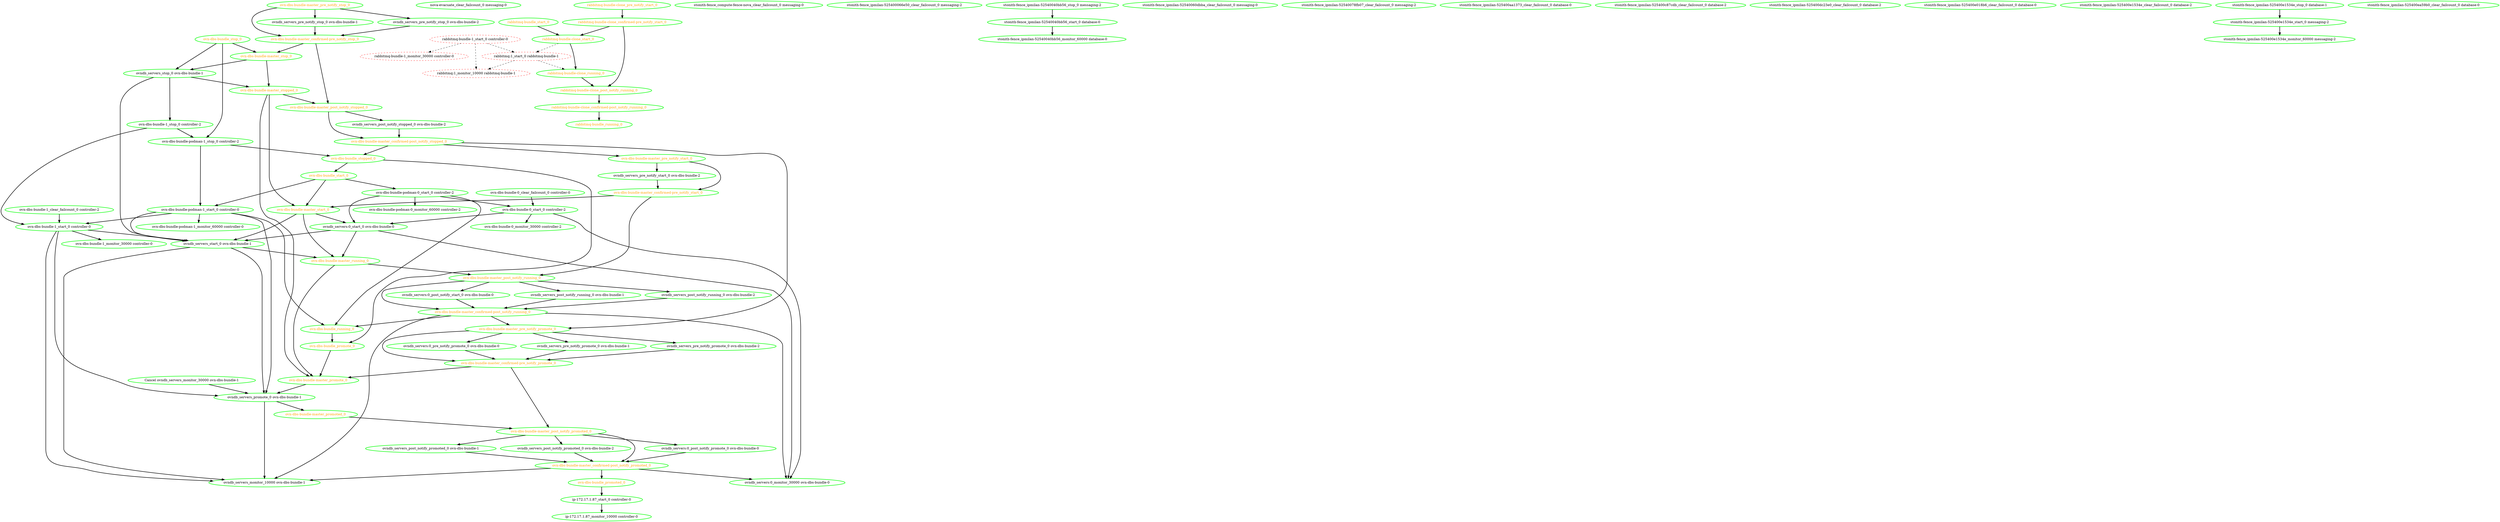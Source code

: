  digraph "g" {
"Cancel ovndb_servers_monitor_30000 ovn-dbs-bundle-1" -> "ovndb_servers_promote_0 ovn-dbs-bundle-1" [ style = bold]
"Cancel ovndb_servers_monitor_30000 ovn-dbs-bundle-1" [ style=bold color="green" fontcolor="black"]
"ip-172.17.1.87_monitor_10000 controller-0" [ style=bold color="green" fontcolor="black"]
"ip-172.17.1.87_start_0 controller-0" -> "ip-172.17.1.87_monitor_10000 controller-0" [ style = bold]
"ip-172.17.1.87_start_0 controller-0" [ style=bold color="green" fontcolor="black"]
"nova-evacuate_clear_failcount_0 messaging-0" [ style=bold color="green" fontcolor="black"]
"ovn-dbs-bundle-0_clear_failcount_0 controller-0" -> "ovn-dbs-bundle-0_start_0 controller-2" [ style = bold]
"ovn-dbs-bundle-0_clear_failcount_0 controller-0" [ style=bold color="green" fontcolor="black"]
"ovn-dbs-bundle-0_monitor_30000 controller-2" [ style=bold color="green" fontcolor="black"]
"ovn-dbs-bundle-0_start_0 controller-2" -> "ovn-dbs-bundle-0_monitor_30000 controller-2" [ style = bold]
"ovn-dbs-bundle-0_start_0 controller-2" -> "ovndb_servers:0_monitor_30000 ovn-dbs-bundle-0" [ style = bold]
"ovn-dbs-bundle-0_start_0 controller-2" -> "ovndb_servers:0_start_0 ovn-dbs-bundle-0" [ style = bold]
"ovn-dbs-bundle-0_start_0 controller-2" [ style=bold color="green" fontcolor="black"]
"ovn-dbs-bundle-1_clear_failcount_0 controller-2" -> "ovn-dbs-bundle-1_start_0 controller-0" [ style = bold]
"ovn-dbs-bundle-1_clear_failcount_0 controller-2" [ style=bold color="green" fontcolor="black"]
"ovn-dbs-bundle-1_monitor_30000 controller-0" [ style=bold color="green" fontcolor="black"]
"ovn-dbs-bundle-1_start_0 controller-0" -> "ovn-dbs-bundle-1_monitor_30000 controller-0" [ style = bold]
"ovn-dbs-bundle-1_start_0 controller-0" -> "ovndb_servers_monitor_10000 ovn-dbs-bundle-1" [ style = bold]
"ovn-dbs-bundle-1_start_0 controller-0" -> "ovndb_servers_promote_0 ovn-dbs-bundle-1" [ style = bold]
"ovn-dbs-bundle-1_start_0 controller-0" -> "ovndb_servers_start_0 ovn-dbs-bundle-1" [ style = bold]
"ovn-dbs-bundle-1_start_0 controller-0" [ style=bold color="green" fontcolor="black"]
"ovn-dbs-bundle-1_stop_0 controller-2" -> "ovn-dbs-bundle-1_start_0 controller-0" [ style = bold]
"ovn-dbs-bundle-1_stop_0 controller-2" -> "ovn-dbs-bundle-podman-1_stop_0 controller-2" [ style = bold]
"ovn-dbs-bundle-1_stop_0 controller-2" [ style=bold color="green" fontcolor="black"]
"ovn-dbs-bundle-master_confirmed-post_notify_promoted_0" -> "ovn-dbs-bundle_promoted_0" [ style = bold]
"ovn-dbs-bundle-master_confirmed-post_notify_promoted_0" -> "ovndb_servers:0_monitor_30000 ovn-dbs-bundle-0" [ style = bold]
"ovn-dbs-bundle-master_confirmed-post_notify_promoted_0" -> "ovndb_servers_monitor_10000 ovn-dbs-bundle-1" [ style = bold]
"ovn-dbs-bundle-master_confirmed-post_notify_promoted_0" [ style=bold color="green" fontcolor="orange"]
"ovn-dbs-bundle-master_confirmed-post_notify_running_0" -> "ovn-dbs-bundle-master_pre_notify_promote_0" [ style = bold]
"ovn-dbs-bundle-master_confirmed-post_notify_running_0" -> "ovn-dbs-bundle_running_0" [ style = bold]
"ovn-dbs-bundle-master_confirmed-post_notify_running_0" -> "ovndb_servers:0_monitor_30000 ovn-dbs-bundle-0" [ style = bold]
"ovn-dbs-bundle-master_confirmed-post_notify_running_0" -> "ovndb_servers_monitor_10000 ovn-dbs-bundle-1" [ style = bold]
"ovn-dbs-bundle-master_confirmed-post_notify_running_0" [ style=bold color="green" fontcolor="orange"]
"ovn-dbs-bundle-master_confirmed-post_notify_stopped_0" -> "ovn-dbs-bundle-master_pre_notify_promote_0" [ style = bold]
"ovn-dbs-bundle-master_confirmed-post_notify_stopped_0" -> "ovn-dbs-bundle-master_pre_notify_start_0" [ style = bold]
"ovn-dbs-bundle-master_confirmed-post_notify_stopped_0" -> "ovn-dbs-bundle_stopped_0" [ style = bold]
"ovn-dbs-bundle-master_confirmed-post_notify_stopped_0" [ style=bold color="green" fontcolor="orange"]
"ovn-dbs-bundle-master_confirmed-pre_notify_promote_0" -> "ovn-dbs-bundle-master_post_notify_promoted_0" [ style = bold]
"ovn-dbs-bundle-master_confirmed-pre_notify_promote_0" -> "ovn-dbs-bundle-master_promote_0" [ style = bold]
"ovn-dbs-bundle-master_confirmed-pre_notify_promote_0" [ style=bold color="green" fontcolor="orange"]
"ovn-dbs-bundle-master_confirmed-pre_notify_start_0" -> "ovn-dbs-bundle-master_post_notify_running_0" [ style = bold]
"ovn-dbs-bundle-master_confirmed-pre_notify_start_0" -> "ovn-dbs-bundle-master_start_0" [ style = bold]
"ovn-dbs-bundle-master_confirmed-pre_notify_start_0" [ style=bold color="green" fontcolor="orange"]
"ovn-dbs-bundle-master_confirmed-pre_notify_stop_0" -> "ovn-dbs-bundle-master_post_notify_stopped_0" [ style = bold]
"ovn-dbs-bundle-master_confirmed-pre_notify_stop_0" -> "ovn-dbs-bundle-master_stop_0" [ style = bold]
"ovn-dbs-bundle-master_confirmed-pre_notify_stop_0" [ style=bold color="green" fontcolor="orange"]
"ovn-dbs-bundle-master_post_notify_promoted_0" -> "ovn-dbs-bundle-master_confirmed-post_notify_promoted_0" [ style = bold]
"ovn-dbs-bundle-master_post_notify_promoted_0" -> "ovndb_servers:0_post_notify_promote_0 ovn-dbs-bundle-0" [ style = bold]
"ovn-dbs-bundle-master_post_notify_promoted_0" -> "ovndb_servers_post_notify_promoted_0 ovn-dbs-bundle-1" [ style = bold]
"ovn-dbs-bundle-master_post_notify_promoted_0" -> "ovndb_servers_post_notify_promoted_0 ovn-dbs-bundle-2" [ style = bold]
"ovn-dbs-bundle-master_post_notify_promoted_0" [ style=bold color="green" fontcolor="orange"]
"ovn-dbs-bundle-master_post_notify_running_0" -> "ovn-dbs-bundle-master_confirmed-post_notify_running_0" [ style = bold]
"ovn-dbs-bundle-master_post_notify_running_0" -> "ovndb_servers:0_post_notify_start_0 ovn-dbs-bundle-0" [ style = bold]
"ovn-dbs-bundle-master_post_notify_running_0" -> "ovndb_servers_post_notify_running_0 ovn-dbs-bundle-1" [ style = bold]
"ovn-dbs-bundle-master_post_notify_running_0" -> "ovndb_servers_post_notify_running_0 ovn-dbs-bundle-2" [ style = bold]
"ovn-dbs-bundle-master_post_notify_running_0" [ style=bold color="green" fontcolor="orange"]
"ovn-dbs-bundle-master_post_notify_stopped_0" -> "ovn-dbs-bundle-master_confirmed-post_notify_stopped_0" [ style = bold]
"ovn-dbs-bundle-master_post_notify_stopped_0" -> "ovndb_servers_post_notify_stopped_0 ovn-dbs-bundle-2" [ style = bold]
"ovn-dbs-bundle-master_post_notify_stopped_0" [ style=bold color="green" fontcolor="orange"]
"ovn-dbs-bundle-master_pre_notify_promote_0" -> "ovn-dbs-bundle-master_confirmed-pre_notify_promote_0" [ style = bold]
"ovn-dbs-bundle-master_pre_notify_promote_0" -> "ovndb_servers:0_pre_notify_promote_0 ovn-dbs-bundle-0" [ style = bold]
"ovn-dbs-bundle-master_pre_notify_promote_0" -> "ovndb_servers_pre_notify_promote_0 ovn-dbs-bundle-1" [ style = bold]
"ovn-dbs-bundle-master_pre_notify_promote_0" -> "ovndb_servers_pre_notify_promote_0 ovn-dbs-bundle-2" [ style = bold]
"ovn-dbs-bundle-master_pre_notify_promote_0" [ style=bold color="green" fontcolor="orange"]
"ovn-dbs-bundle-master_pre_notify_start_0" -> "ovn-dbs-bundle-master_confirmed-pre_notify_start_0" [ style = bold]
"ovn-dbs-bundle-master_pre_notify_start_0" -> "ovndb_servers_pre_notify_start_0 ovn-dbs-bundle-2" [ style = bold]
"ovn-dbs-bundle-master_pre_notify_start_0" [ style=bold color="green" fontcolor="orange"]
"ovn-dbs-bundle-master_pre_notify_stop_0" -> "ovn-dbs-bundle-master_confirmed-pre_notify_stop_0" [ style = bold]
"ovn-dbs-bundle-master_pre_notify_stop_0" -> "ovndb_servers_pre_notify_stop_0 ovn-dbs-bundle-1" [ style = bold]
"ovn-dbs-bundle-master_pre_notify_stop_0" -> "ovndb_servers_pre_notify_stop_0 ovn-dbs-bundle-2" [ style = bold]
"ovn-dbs-bundle-master_pre_notify_stop_0" [ style=bold color="green" fontcolor="orange"]
"ovn-dbs-bundle-master_promote_0" -> "ovndb_servers_promote_0 ovn-dbs-bundle-1" [ style = bold]
"ovn-dbs-bundle-master_promote_0" [ style=bold color="green" fontcolor="orange"]
"ovn-dbs-bundle-master_promoted_0" -> "ovn-dbs-bundle-master_post_notify_promoted_0" [ style = bold]
"ovn-dbs-bundle-master_promoted_0" [ style=bold color="green" fontcolor="orange"]
"ovn-dbs-bundle-master_running_0" -> "ovn-dbs-bundle-master_post_notify_running_0" [ style = bold]
"ovn-dbs-bundle-master_running_0" -> "ovn-dbs-bundle-master_promote_0" [ style = bold]
"ovn-dbs-bundle-master_running_0" [ style=bold color="green" fontcolor="orange"]
"ovn-dbs-bundle-master_start_0" -> "ovn-dbs-bundle-master_running_0" [ style = bold]
"ovn-dbs-bundle-master_start_0" -> "ovndb_servers:0_start_0 ovn-dbs-bundle-0" [ style = bold]
"ovn-dbs-bundle-master_start_0" -> "ovndb_servers_start_0 ovn-dbs-bundle-1" [ style = bold]
"ovn-dbs-bundle-master_start_0" [ style=bold color="green" fontcolor="orange"]
"ovn-dbs-bundle-master_stop_0" -> "ovn-dbs-bundle-master_stopped_0" [ style = bold]
"ovn-dbs-bundle-master_stop_0" -> "ovndb_servers_stop_0 ovn-dbs-bundle-1" [ style = bold]
"ovn-dbs-bundle-master_stop_0" [ style=bold color="green" fontcolor="orange"]
"ovn-dbs-bundle-master_stopped_0" -> "ovn-dbs-bundle-master_post_notify_stopped_0" [ style = bold]
"ovn-dbs-bundle-master_stopped_0" -> "ovn-dbs-bundle-master_promote_0" [ style = bold]
"ovn-dbs-bundle-master_stopped_0" -> "ovn-dbs-bundle-master_start_0" [ style = bold]
"ovn-dbs-bundle-master_stopped_0" [ style=bold color="green" fontcolor="orange"]
"ovn-dbs-bundle-podman-0_monitor_60000 controller-2" [ style=bold color="green" fontcolor="black"]
"ovn-dbs-bundle-podman-0_start_0 controller-2" -> "ovn-dbs-bundle-0_start_0 controller-2" [ style = bold]
"ovn-dbs-bundle-podman-0_start_0 controller-2" -> "ovn-dbs-bundle-podman-0_monitor_60000 controller-2" [ style = bold]
"ovn-dbs-bundle-podman-0_start_0 controller-2" -> "ovn-dbs-bundle_running_0" [ style = bold]
"ovn-dbs-bundle-podman-0_start_0 controller-2" -> "ovndb_servers:0_start_0 ovn-dbs-bundle-0" [ style = bold]
"ovn-dbs-bundle-podman-0_start_0 controller-2" [ style=bold color="green" fontcolor="black"]
"ovn-dbs-bundle-podman-1_monitor_60000 controller-0" [ style=bold color="green" fontcolor="black"]
"ovn-dbs-bundle-podman-1_start_0 controller-0" -> "ovn-dbs-bundle-1_start_0 controller-0" [ style = bold]
"ovn-dbs-bundle-podman-1_start_0 controller-0" -> "ovn-dbs-bundle-podman-1_monitor_60000 controller-0" [ style = bold]
"ovn-dbs-bundle-podman-1_start_0 controller-0" -> "ovn-dbs-bundle_running_0" [ style = bold]
"ovn-dbs-bundle-podman-1_start_0 controller-0" -> "ovndb_servers_promote_0 ovn-dbs-bundle-1" [ style = bold]
"ovn-dbs-bundle-podman-1_start_0 controller-0" -> "ovndb_servers_start_0 ovn-dbs-bundle-1" [ style = bold]
"ovn-dbs-bundle-podman-1_start_0 controller-0" [ style=bold color="green" fontcolor="black"]
"ovn-dbs-bundle-podman-1_stop_0 controller-2" -> "ovn-dbs-bundle-podman-1_start_0 controller-0" [ style = bold]
"ovn-dbs-bundle-podman-1_stop_0 controller-2" -> "ovn-dbs-bundle_stopped_0" [ style = bold]
"ovn-dbs-bundle-podman-1_stop_0 controller-2" [ style=bold color="green" fontcolor="black"]
"ovn-dbs-bundle_promote_0" -> "ovn-dbs-bundle-master_promote_0" [ style = bold]
"ovn-dbs-bundle_promote_0" [ style=bold color="green" fontcolor="orange"]
"ovn-dbs-bundle_promoted_0" -> "ip-172.17.1.87_start_0 controller-0" [ style = bold]
"ovn-dbs-bundle_promoted_0" [ style=bold color="green" fontcolor="orange"]
"ovn-dbs-bundle_running_0" -> "ovn-dbs-bundle_promote_0" [ style = bold]
"ovn-dbs-bundle_running_0" [ style=bold color="green" fontcolor="orange"]
"ovn-dbs-bundle_start_0" -> "ovn-dbs-bundle-master_start_0" [ style = bold]
"ovn-dbs-bundle_start_0" -> "ovn-dbs-bundle-podman-0_start_0 controller-2" [ style = bold]
"ovn-dbs-bundle_start_0" -> "ovn-dbs-bundle-podman-1_start_0 controller-0" [ style = bold]
"ovn-dbs-bundle_start_0" [ style=bold color="green" fontcolor="orange"]
"ovn-dbs-bundle_stop_0" -> "ovn-dbs-bundle-master_stop_0" [ style = bold]
"ovn-dbs-bundle_stop_0" -> "ovn-dbs-bundle-podman-1_stop_0 controller-2" [ style = bold]
"ovn-dbs-bundle_stop_0" -> "ovndb_servers_stop_0 ovn-dbs-bundle-1" [ style = bold]
"ovn-dbs-bundle_stop_0" [ style=bold color="green" fontcolor="orange"]
"ovn-dbs-bundle_stopped_0" -> "ovn-dbs-bundle_promote_0" [ style = bold]
"ovn-dbs-bundle_stopped_0" -> "ovn-dbs-bundle_start_0" [ style = bold]
"ovn-dbs-bundle_stopped_0" [ style=bold color="green" fontcolor="orange"]
"ovndb_servers:0_monitor_30000 ovn-dbs-bundle-0" [ style=bold color="green" fontcolor="black"]
"ovndb_servers:0_post_notify_promote_0 ovn-dbs-bundle-0" -> "ovn-dbs-bundle-master_confirmed-post_notify_promoted_0" [ style = bold]
"ovndb_servers:0_post_notify_promote_0 ovn-dbs-bundle-0" [ style=bold color="green" fontcolor="black"]
"ovndb_servers:0_post_notify_start_0 ovn-dbs-bundle-0" -> "ovn-dbs-bundle-master_confirmed-post_notify_running_0" [ style = bold]
"ovndb_servers:0_post_notify_start_0 ovn-dbs-bundle-0" [ style=bold color="green" fontcolor="black"]
"ovndb_servers:0_pre_notify_promote_0 ovn-dbs-bundle-0" -> "ovn-dbs-bundle-master_confirmed-pre_notify_promote_0" [ style = bold]
"ovndb_servers:0_pre_notify_promote_0 ovn-dbs-bundle-0" [ style=bold color="green" fontcolor="black"]
"ovndb_servers:0_start_0 ovn-dbs-bundle-0" -> "ovn-dbs-bundle-master_running_0" [ style = bold]
"ovndb_servers:0_start_0 ovn-dbs-bundle-0" -> "ovndb_servers:0_monitor_30000 ovn-dbs-bundle-0" [ style = bold]
"ovndb_servers:0_start_0 ovn-dbs-bundle-0" -> "ovndb_servers_start_0 ovn-dbs-bundle-1" [ style = bold]
"ovndb_servers:0_start_0 ovn-dbs-bundle-0" [ style=bold color="green" fontcolor="black"]
"ovndb_servers_monitor_10000 ovn-dbs-bundle-1" [ style=bold color="green" fontcolor="black"]
"ovndb_servers_post_notify_promoted_0 ovn-dbs-bundle-1" -> "ovn-dbs-bundle-master_confirmed-post_notify_promoted_0" [ style = bold]
"ovndb_servers_post_notify_promoted_0 ovn-dbs-bundle-1" [ style=bold color="green" fontcolor="black"]
"ovndb_servers_post_notify_promoted_0 ovn-dbs-bundle-2" -> "ovn-dbs-bundle-master_confirmed-post_notify_promoted_0" [ style = bold]
"ovndb_servers_post_notify_promoted_0 ovn-dbs-bundle-2" [ style=bold color="green" fontcolor="black"]
"ovndb_servers_post_notify_running_0 ovn-dbs-bundle-1" -> "ovn-dbs-bundle-master_confirmed-post_notify_running_0" [ style = bold]
"ovndb_servers_post_notify_running_0 ovn-dbs-bundle-1" [ style=bold color="green" fontcolor="black"]
"ovndb_servers_post_notify_running_0 ovn-dbs-bundle-2" -> "ovn-dbs-bundle-master_confirmed-post_notify_running_0" [ style = bold]
"ovndb_servers_post_notify_running_0 ovn-dbs-bundle-2" [ style=bold color="green" fontcolor="black"]
"ovndb_servers_post_notify_stopped_0 ovn-dbs-bundle-2" -> "ovn-dbs-bundle-master_confirmed-post_notify_stopped_0" [ style = bold]
"ovndb_servers_post_notify_stopped_0 ovn-dbs-bundle-2" [ style=bold color="green" fontcolor="black"]
"ovndb_servers_pre_notify_promote_0 ovn-dbs-bundle-1" -> "ovn-dbs-bundle-master_confirmed-pre_notify_promote_0" [ style = bold]
"ovndb_servers_pre_notify_promote_0 ovn-dbs-bundle-1" [ style=bold color="green" fontcolor="black"]
"ovndb_servers_pre_notify_promote_0 ovn-dbs-bundle-2" -> "ovn-dbs-bundle-master_confirmed-pre_notify_promote_0" [ style = bold]
"ovndb_servers_pre_notify_promote_0 ovn-dbs-bundle-2" [ style=bold color="green" fontcolor="black"]
"ovndb_servers_pre_notify_start_0 ovn-dbs-bundle-2" -> "ovn-dbs-bundle-master_confirmed-pre_notify_start_0" [ style = bold]
"ovndb_servers_pre_notify_start_0 ovn-dbs-bundle-2" [ style=bold color="green" fontcolor="black"]
"ovndb_servers_pre_notify_stop_0 ovn-dbs-bundle-1" -> "ovn-dbs-bundle-master_confirmed-pre_notify_stop_0" [ style = bold]
"ovndb_servers_pre_notify_stop_0 ovn-dbs-bundle-1" [ style=bold color="green" fontcolor="black"]
"ovndb_servers_pre_notify_stop_0 ovn-dbs-bundle-2" -> "ovn-dbs-bundle-master_confirmed-pre_notify_stop_0" [ style = bold]
"ovndb_servers_pre_notify_stop_0 ovn-dbs-bundle-2" [ style=bold color="green" fontcolor="black"]
"ovndb_servers_promote_0 ovn-dbs-bundle-1" -> "ovn-dbs-bundle-master_promoted_0" [ style = bold]
"ovndb_servers_promote_0 ovn-dbs-bundle-1" -> "ovndb_servers_monitor_10000 ovn-dbs-bundle-1" [ style = bold]
"ovndb_servers_promote_0 ovn-dbs-bundle-1" [ style=bold color="green" fontcolor="black"]
"ovndb_servers_start_0 ovn-dbs-bundle-1" -> "ovn-dbs-bundle-master_running_0" [ style = bold]
"ovndb_servers_start_0 ovn-dbs-bundle-1" -> "ovndb_servers_monitor_10000 ovn-dbs-bundle-1" [ style = bold]
"ovndb_servers_start_0 ovn-dbs-bundle-1" -> "ovndb_servers_promote_0 ovn-dbs-bundle-1" [ style = bold]
"ovndb_servers_start_0 ovn-dbs-bundle-1" [ style=bold color="green" fontcolor="black"]
"ovndb_servers_stop_0 ovn-dbs-bundle-1" -> "ovn-dbs-bundle-1_stop_0 controller-2" [ style = bold]
"ovndb_servers_stop_0 ovn-dbs-bundle-1" -> "ovn-dbs-bundle-master_stopped_0" [ style = bold]
"ovndb_servers_stop_0 ovn-dbs-bundle-1" -> "ovndb_servers_start_0 ovn-dbs-bundle-1" [ style = bold]
"ovndb_servers_stop_0 ovn-dbs-bundle-1" [ style=bold color="green" fontcolor="black"]
"rabbitmq-bundle-1_monitor_30000 controller-0" [ style=dashed color="red" fontcolor="black"]
"rabbitmq-bundle-1_start_0 controller-0" -> "rabbitmq-bundle-1_monitor_30000 controller-0" [ style = dashed]
"rabbitmq-bundle-1_start_0 controller-0" -> "rabbitmq:1_monitor_10000 rabbitmq-bundle-1" [ style = dashed]
"rabbitmq-bundle-1_start_0 controller-0" -> "rabbitmq:1_start_0 rabbitmq-bundle-1" [ style = dashed]
"rabbitmq-bundle-1_start_0 controller-0" [ style=dashed color="red" fontcolor="black"]
"rabbitmq-bundle-clone_confirmed-post_notify_running_0" -> "rabbitmq-bundle_running_0" [ style = bold]
"rabbitmq-bundle-clone_confirmed-post_notify_running_0" [ style=bold color="green" fontcolor="orange"]
"rabbitmq-bundle-clone_confirmed-pre_notify_start_0" -> "rabbitmq-bundle-clone_post_notify_running_0" [ style = bold]
"rabbitmq-bundle-clone_confirmed-pre_notify_start_0" -> "rabbitmq-bundle-clone_start_0" [ style = bold]
"rabbitmq-bundle-clone_confirmed-pre_notify_start_0" [ style=bold color="green" fontcolor="orange"]
"rabbitmq-bundle-clone_post_notify_running_0" -> "rabbitmq-bundle-clone_confirmed-post_notify_running_0" [ style = bold]
"rabbitmq-bundle-clone_post_notify_running_0" [ style=bold color="green" fontcolor="orange"]
"rabbitmq-bundle-clone_pre_notify_start_0" -> "rabbitmq-bundle-clone_confirmed-pre_notify_start_0" [ style = bold]
"rabbitmq-bundle-clone_pre_notify_start_0" [ style=bold color="green" fontcolor="orange"]
"rabbitmq-bundle-clone_running_0" -> "rabbitmq-bundle-clone_post_notify_running_0" [ style = bold]
"rabbitmq-bundle-clone_running_0" [ style=bold color="green" fontcolor="orange"]
"rabbitmq-bundle-clone_start_0" -> "rabbitmq-bundle-clone_running_0" [ style = bold]
"rabbitmq-bundle-clone_start_0" -> "rabbitmq:1_start_0 rabbitmq-bundle-1" [ style = dashed]
"rabbitmq-bundle-clone_start_0" [ style=bold color="green" fontcolor="orange"]
"rabbitmq-bundle_running_0" [ style=bold color="green" fontcolor="orange"]
"rabbitmq-bundle_start_0" -> "rabbitmq-bundle-clone_start_0" [ style = bold]
"rabbitmq-bundle_start_0" [ style=bold color="green" fontcolor="orange"]
"rabbitmq:1_monitor_10000 rabbitmq-bundle-1" [ style=dashed color="red" fontcolor="black"]
"rabbitmq:1_start_0 rabbitmq-bundle-1" -> "rabbitmq-bundle-clone_running_0" [ style = dashed]
"rabbitmq:1_start_0 rabbitmq-bundle-1" -> "rabbitmq:1_monitor_10000 rabbitmq-bundle-1" [ style = dashed]
"rabbitmq:1_start_0 rabbitmq-bundle-1" [ style=dashed color="red" fontcolor="black"]
"stonith-fence_compute-fence-nova_clear_failcount_0 messaging-0" [ style=bold color="green" fontcolor="black"]
"stonith-fence_ipmilan-525400066e50_clear_failcount_0 messaging-2" [ style=bold color="green" fontcolor="black"]
"stonith-fence_ipmilan-52540040bb56_monitor_60000 database-0" [ style=bold color="green" fontcolor="black"]
"stonith-fence_ipmilan-52540040bb56_start_0 database-0" -> "stonith-fence_ipmilan-52540040bb56_monitor_60000 database-0" [ style = bold]
"stonith-fence_ipmilan-52540040bb56_start_0 database-0" [ style=bold color="green" fontcolor="black"]
"stonith-fence_ipmilan-52540040bb56_stop_0 messaging-2" -> "stonith-fence_ipmilan-52540040bb56_start_0 database-0" [ style = bold]
"stonith-fence_ipmilan-52540040bb56_stop_0 messaging-2" [ style=bold color="green" fontcolor="black"]
"stonith-fence_ipmilan-52540060dbba_clear_failcount_0 messaging-0" [ style=bold color="green" fontcolor="black"]
"stonith-fence_ipmilan-52540078fb07_clear_failcount_0 messaging-2" [ style=bold color="green" fontcolor="black"]
"stonith-fence_ipmilan-525400aa1373_clear_failcount_0 database-0" [ style=bold color="green" fontcolor="black"]
"stonith-fence_ipmilan-525400c87cdb_clear_failcount_0 database-2" [ style=bold color="green" fontcolor="black"]
"stonith-fence_ipmilan-525400dc23e0_clear_failcount_0 database-2" [ style=bold color="green" fontcolor="black"]
"stonith-fence_ipmilan-525400e018b6_clear_failcount_0 database-0" [ style=bold color="green" fontcolor="black"]
"stonith-fence_ipmilan-525400e1534e_clear_failcount_0 database-2" [ style=bold color="green" fontcolor="black"]
"stonith-fence_ipmilan-525400e1534e_monitor_60000 messaging-2" [ style=bold color="green" fontcolor="black"]
"stonith-fence_ipmilan-525400e1534e_start_0 messaging-2" -> "stonith-fence_ipmilan-525400e1534e_monitor_60000 messaging-2" [ style = bold]
"stonith-fence_ipmilan-525400e1534e_start_0 messaging-2" [ style=bold color="green" fontcolor="black"]
"stonith-fence_ipmilan-525400e1534e_stop_0 database-1" -> "stonith-fence_ipmilan-525400e1534e_start_0 messaging-2" [ style = bold]
"stonith-fence_ipmilan-525400e1534e_stop_0 database-1" [ style=bold color="green" fontcolor="black"]
"stonith-fence_ipmilan-525400ea59b0_clear_failcount_0 database-0" [ style=bold color="green" fontcolor="black"]
}
